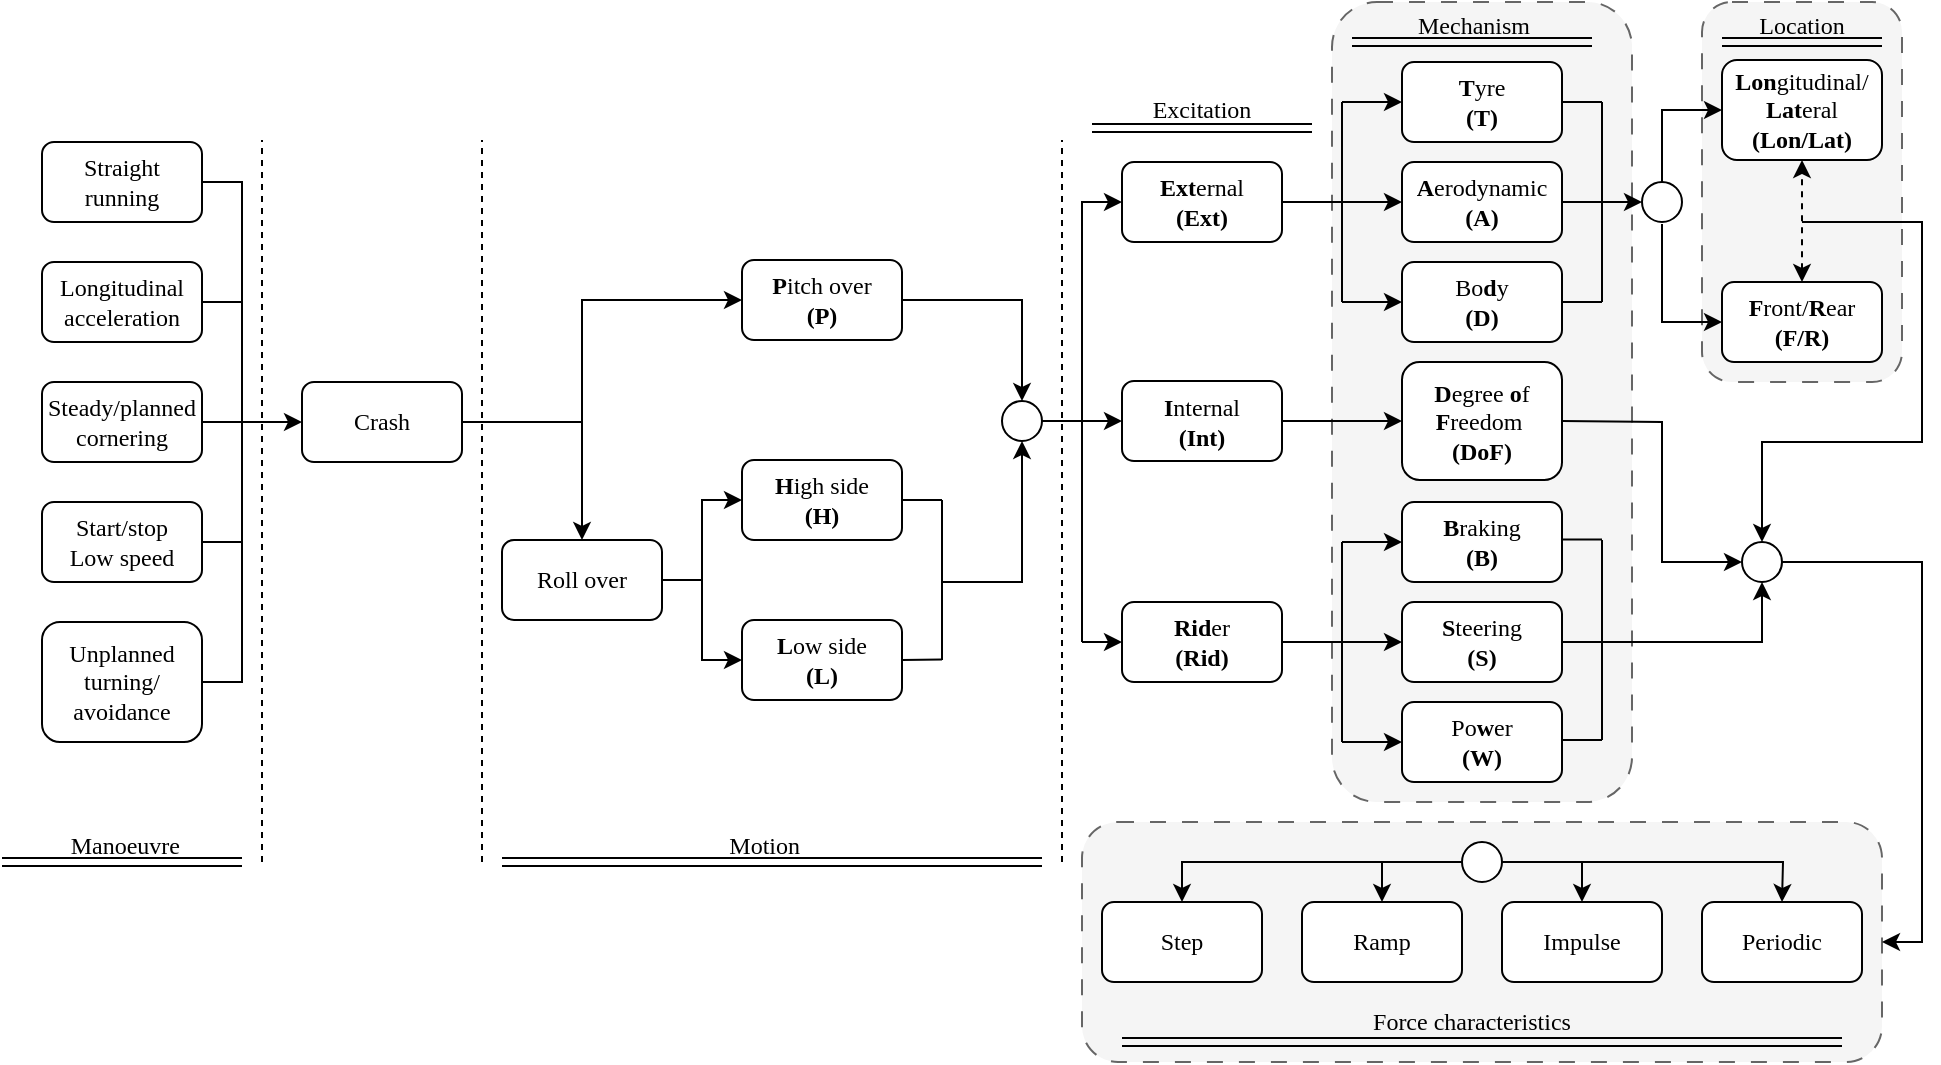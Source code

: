 <mxfile version="26.1.2">
  <diagram name="Page-1" id="JsCwIz8Kpc4aWjF-00SY">
    <mxGraphModel dx="989" dy="513" grid="1" gridSize="10" guides="1" tooltips="1" connect="1" arrows="1" fold="1" page="1" pageScale="1" pageWidth="1100" pageHeight="850" math="0" shadow="0">
      <root>
        <mxCell id="0" />
        <mxCell id="1" parent="0" />
        <mxCell id="2QOALY07qqEds44wvYMm-83" value="" style="rounded=1;whiteSpace=wrap;html=1;fillColor=#f5f5f5;dashed=1;dashPattern=8 8;fontColor=#333333;strokeColor=#666666;" parent="1" vertex="1">
          <mxGeometry x="685" y="130" width="150" height="400" as="geometry" />
        </mxCell>
        <mxCell id="2QOALY07qqEds44wvYMm-85" value="" style="rounded=1;whiteSpace=wrap;html=1;fillColor=#f5f5f5;dashed=1;dashPattern=8 8;fontColor=#333333;strokeColor=#666666;" parent="1" vertex="1">
          <mxGeometry x="870" y="130" width="100" height="190" as="geometry" />
        </mxCell>
        <mxCell id="2QOALY07qqEds44wvYMm-63" value="" style="rounded=1;whiteSpace=wrap;html=1;fillColor=#f5f5f5;dashed=1;dashPattern=8 8;fontColor=#333333;strokeColor=#666666;" parent="1" vertex="1">
          <mxGeometry x="560" y="540" width="400" height="120" as="geometry" />
        </mxCell>
        <mxCell id="2QOALY07qqEds44wvYMm-95" value="&lt;font face=&quot;Times New Roman&quot;&gt;Force characteristics&lt;/font&gt;" style="text;html=1;align=center;verticalAlign=middle;whiteSpace=wrap;rounded=0;" parent="1" vertex="1">
          <mxGeometry x="695" y="630" width="120" height="20" as="geometry" />
        </mxCell>
        <mxCell id="9LaWhNutDbTBSkz7prja-1" value="Crash" style="rounded=1;whiteSpace=wrap;html=1;fontFamily=Times New Roman;" parent="1" vertex="1">
          <mxGeometry x="170" y="320" width="80" height="40" as="geometry" />
        </mxCell>
        <mxCell id="9LaWhNutDbTBSkz7prja-2" value="Roll over" style="rounded=1;whiteSpace=wrap;html=1;fontFamily=Times New Roman;" parent="1" vertex="1">
          <mxGeometry x="270" y="399" width="80" height="40" as="geometry" />
        </mxCell>
        <mxCell id="9LaWhNutDbTBSkz7prja-3" value="&lt;div&gt;&lt;b&gt;P&lt;/b&gt;itch over&lt;/div&gt;&lt;div&gt;&lt;b&gt;(P)&lt;/b&gt;&lt;/div&gt;" style="rounded=1;whiteSpace=wrap;html=1;fontFamily=Times New Roman;" parent="1" vertex="1">
          <mxGeometry x="390" y="259" width="80" height="40" as="geometry" />
        </mxCell>
        <mxCell id="9LaWhNutDbTBSkz7prja-4" value="&lt;div&gt;&lt;b&gt;Ext&lt;/b&gt;ernal&lt;/div&gt;&lt;div&gt;&lt;b&gt;(Ext)&lt;/b&gt;&lt;/div&gt;" style="rounded=1;whiteSpace=wrap;html=1;fontFamily=Times New Roman;" parent="1" vertex="1">
          <mxGeometry x="580" y="210" width="80" height="40" as="geometry" />
        </mxCell>
        <mxCell id="9LaWhNutDbTBSkz7prja-6" value="&lt;div&gt;&lt;b&gt;H&lt;/b&gt;igh side&lt;/div&gt;&lt;b&gt;(H)&lt;/b&gt;" style="rounded=1;whiteSpace=wrap;html=1;fontFamily=Times New Roman;" parent="1" vertex="1">
          <mxGeometry x="390" y="359" width="80" height="40" as="geometry" />
        </mxCell>
        <mxCell id="9LaWhNutDbTBSkz7prja-7" value="&lt;div&gt;&lt;b&gt;L&lt;/b&gt;ow side&lt;/div&gt;&lt;b&gt;(L)&lt;/b&gt;" style="rounded=1;whiteSpace=wrap;html=1;fontFamily=Times New Roman;" parent="1" vertex="1">
          <mxGeometry x="390" y="439" width="80" height="40" as="geometry" />
        </mxCell>
        <mxCell id="9LaWhNutDbTBSkz7prja-9" value="" style="endArrow=classic;html=1;rounded=0;entryX=0;entryY=0.5;entryDx=0;entryDy=0;exitX=1;exitY=0.5;exitDx=0;exitDy=0;fontFamily=Times New Roman;" parent="1" source="9LaWhNutDbTBSkz7prja-1" target="9LaWhNutDbTBSkz7prja-3" edge="1">
          <mxGeometry width="50" height="50" relative="1" as="geometry">
            <mxPoint x="410" y="449" as="sourcePoint" />
            <mxPoint x="460" y="399" as="targetPoint" />
            <Array as="points">
              <mxPoint x="310" y="340" />
              <mxPoint x="310" y="279" />
            </Array>
          </mxGeometry>
        </mxCell>
        <mxCell id="9LaWhNutDbTBSkz7prja-10" value="" style="endArrow=classic;html=1;rounded=0;entryX=0;entryY=0.5;entryDx=0;entryDy=0;fontFamily=Times New Roman;" parent="1" target="9LaWhNutDbTBSkz7prja-6" edge="1">
          <mxGeometry width="50" height="50" relative="1" as="geometry">
            <mxPoint x="350" y="419" as="sourcePoint" />
            <mxPoint x="370" y="379" as="targetPoint" />
            <Array as="points">
              <mxPoint x="370" y="419" />
              <mxPoint x="370" y="379" />
            </Array>
          </mxGeometry>
        </mxCell>
        <mxCell id="9LaWhNutDbTBSkz7prja-11" value="" style="endArrow=classic;html=1;rounded=0;entryX=0;entryY=0.5;entryDx=0;entryDy=0;exitX=1;exitY=0.5;exitDx=0;exitDy=0;fontFamily=Times New Roman;" parent="1" source="9LaWhNutDbTBSkz7prja-2" target="9LaWhNutDbTBSkz7prja-7" edge="1">
          <mxGeometry width="50" height="50" relative="1" as="geometry">
            <mxPoint x="410" y="369" as="sourcePoint" />
            <mxPoint x="460" y="319" as="targetPoint" />
            <Array as="points">
              <mxPoint x="350" y="419" />
              <mxPoint x="370" y="419" />
              <mxPoint x="370" y="459" />
            </Array>
          </mxGeometry>
        </mxCell>
        <mxCell id="9LaWhNutDbTBSkz7prja-12" value="" style="endArrow=classic;html=1;rounded=0;exitX=1;exitY=0.5;exitDx=0;exitDy=0;fontFamily=Times New Roman;" parent="1" source="9LaWhNutDbTBSkz7prja-3" target="9LaWhNutDbTBSkz7prja-13" edge="1">
          <mxGeometry width="50" height="50" relative="1" as="geometry">
            <mxPoint x="520" y="429" as="sourcePoint" />
            <mxPoint x="550" y="379" as="targetPoint" />
            <Array as="points">
              <mxPoint x="530" y="279" />
              <mxPoint x="530" y="319" />
            </Array>
          </mxGeometry>
        </mxCell>
        <mxCell id="9LaWhNutDbTBSkz7prja-13" value="" style="ellipse;whiteSpace=wrap;html=1;aspect=fixed;fontFamily=Times New Roman;" parent="1" vertex="1">
          <mxGeometry x="520" y="329.5" width="20" height="20" as="geometry" />
        </mxCell>
        <mxCell id="9LaWhNutDbTBSkz7prja-14" value="" style="endArrow=none;html=1;rounded=0;fontFamily=Times New Roman;" parent="1" edge="1">
          <mxGeometry width="50" height="50" relative="1" as="geometry">
            <mxPoint x="470" y="379" as="sourcePoint" />
            <mxPoint x="490" y="379" as="targetPoint" />
          </mxGeometry>
        </mxCell>
        <mxCell id="9LaWhNutDbTBSkz7prja-15" value="" style="endArrow=none;html=1;rounded=0;fontFamily=Times New Roman;" parent="1" edge="1">
          <mxGeometry width="50" height="50" relative="1" as="geometry">
            <mxPoint x="470" y="459" as="sourcePoint" />
            <mxPoint x="490" y="458.76" as="targetPoint" />
          </mxGeometry>
        </mxCell>
        <mxCell id="9LaWhNutDbTBSkz7prja-16" value="" style="endArrow=none;html=1;rounded=0;fontFamily=Times New Roman;" parent="1" edge="1">
          <mxGeometry width="50" height="50" relative="1" as="geometry">
            <mxPoint x="490" y="459" as="sourcePoint" />
            <mxPoint x="490" y="379" as="targetPoint" />
          </mxGeometry>
        </mxCell>
        <mxCell id="9LaWhNutDbTBSkz7prja-17" value="" style="endArrow=classic;html=1;rounded=0;entryX=0.5;entryY=1;entryDx=0;entryDy=0;fontFamily=Times New Roman;" parent="1" target="9LaWhNutDbTBSkz7prja-13" edge="1">
          <mxGeometry width="50" height="50" relative="1" as="geometry">
            <mxPoint x="490" y="420" as="sourcePoint" />
            <mxPoint x="530" y="310" as="targetPoint" />
            <Array as="points">
              <mxPoint x="530" y="420" />
            </Array>
          </mxGeometry>
        </mxCell>
        <mxCell id="9LaWhNutDbTBSkz7prja-20" value="" style="endArrow=none;dashed=1;html=1;rounded=0;fontFamily=Times New Roman;" parent="1" edge="1">
          <mxGeometry width="50" height="50" relative="1" as="geometry">
            <mxPoint x="260" y="560" as="sourcePoint" />
            <mxPoint x="260" y="199" as="targetPoint" />
          </mxGeometry>
        </mxCell>
        <mxCell id="9LaWhNutDbTBSkz7prja-21" value="" style="endArrow=none;dashed=1;html=1;rounded=0;fontFamily=Times New Roman;" parent="1" edge="1">
          <mxGeometry width="50" height="50" relative="1" as="geometry">
            <mxPoint x="550" y="560" as="sourcePoint" />
            <mxPoint x="550" y="199" as="targetPoint" />
          </mxGeometry>
        </mxCell>
        <mxCell id="9LaWhNutDbTBSkz7prja-30" value="&lt;div&gt;&lt;b&gt;F&lt;/b&gt;ront/&lt;b&gt;R&lt;/b&gt;ear&lt;/div&gt;&lt;div&gt;&lt;b&gt;(F/R)&lt;/b&gt;&lt;/div&gt;" style="rounded=1;whiteSpace=wrap;html=1;fontFamily=Times New Roman;" parent="1" vertex="1">
          <mxGeometry x="880" y="270" width="80" height="40" as="geometry" />
        </mxCell>
        <mxCell id="9LaWhNutDbTBSkz7prja-31" value="&lt;div&gt;&lt;b&gt;Lon&lt;/b&gt;gitudinal/&lt;/div&gt;&lt;div&gt;&lt;b&gt;Lat&lt;/b&gt;eral&lt;/div&gt;&lt;div&gt;&lt;b&gt;(Lon/Lat)&lt;/b&gt;&lt;/div&gt;" style="rounded=1;whiteSpace=wrap;html=1;fontFamily=Times New Roman;" parent="1" vertex="1">
          <mxGeometry x="880" y="159" width="80" height="50" as="geometry" />
        </mxCell>
        <mxCell id="9LaWhNutDbTBSkz7prja-32" value="" style="ellipse;whiteSpace=wrap;html=1;aspect=fixed;fontFamily=Times New Roman;" parent="1" vertex="1">
          <mxGeometry x="840" y="220" width="20" height="20" as="geometry" />
        </mxCell>
        <mxCell id="9LaWhNutDbTBSkz7prja-45" value="Steady/planned cornering" style="rounded=1;whiteSpace=wrap;html=1;fontFamily=Times New Roman;" parent="1" vertex="1">
          <mxGeometry x="40" y="320" width="80" height="40" as="geometry" />
        </mxCell>
        <mxCell id="9LaWhNutDbTBSkz7prja-46" value="&lt;div&gt;Start/stop&lt;/div&gt;&lt;div&gt;Low speed&lt;/div&gt;" style="rounded=1;whiteSpace=wrap;html=1;fontFamily=Times New Roman;" parent="1" vertex="1">
          <mxGeometry x="40" y="380" width="80" height="40" as="geometry" />
        </mxCell>
        <mxCell id="9LaWhNutDbTBSkz7prja-47" value="Straight running" style="rounded=1;whiteSpace=wrap;html=1;fontFamily=Times New Roman;" parent="1" vertex="1">
          <mxGeometry x="40" y="200" width="80" height="40" as="geometry" />
        </mxCell>
        <mxCell id="9LaWhNutDbTBSkz7prja-48" value="Longitudinal acceleration" style="rounded=1;whiteSpace=wrap;html=1;fontFamily=Times New Roman;" parent="1" vertex="1">
          <mxGeometry x="40" y="260" width="80" height="40" as="geometry" />
        </mxCell>
        <mxCell id="9LaWhNutDbTBSkz7prja-49" value="Unplanned turning/ avoidance" style="rounded=1;whiteSpace=wrap;html=1;fontFamily=Times New Roman;" parent="1" vertex="1">
          <mxGeometry x="40" y="440" width="80" height="60" as="geometry" />
        </mxCell>
        <mxCell id="9LaWhNutDbTBSkz7prja-51" value="" style="endArrow=none;html=1;rounded=0;entryX=1;entryY=0.5;entryDx=0;entryDy=0;fontFamily=Times New Roman;exitX=1;exitY=0.5;exitDx=0;exitDy=0;" parent="1" source="9LaWhNutDbTBSkz7prja-49" target="9LaWhNutDbTBSkz7prja-47" edge="1">
          <mxGeometry width="50" height="50" relative="1" as="geometry">
            <mxPoint x="130" y="490" as="sourcePoint" />
            <mxPoint x="170" y="450" as="targetPoint" />
            <Array as="points">
              <mxPoint x="140" y="470" />
              <mxPoint x="140" y="330" />
              <mxPoint x="140" y="220" />
            </Array>
          </mxGeometry>
        </mxCell>
        <mxCell id="9LaWhNutDbTBSkz7prja-52" value="" style="endArrow=none;html=1;rounded=0;exitX=1;exitY=0.5;exitDx=0;exitDy=0;fontFamily=Times New Roman;" parent="1" source="9LaWhNutDbTBSkz7prja-48" edge="1">
          <mxGeometry width="50" height="50" relative="1" as="geometry">
            <mxPoint x="240" y="340" as="sourcePoint" />
            <mxPoint x="140" y="280" as="targetPoint" />
          </mxGeometry>
        </mxCell>
        <mxCell id="9LaWhNutDbTBSkz7prja-53" value="" style="endArrow=none;html=1;rounded=0;exitX=1;exitY=0.5;exitDx=0;exitDy=0;fontFamily=Times New Roman;" parent="1" edge="1">
          <mxGeometry width="50" height="50" relative="1" as="geometry">
            <mxPoint x="120" y="339.95" as="sourcePoint" />
            <mxPoint x="140" y="339.95" as="targetPoint" />
          </mxGeometry>
        </mxCell>
        <mxCell id="9LaWhNutDbTBSkz7prja-54" value="" style="endArrow=none;html=1;rounded=0;exitX=1;exitY=0.5;exitDx=0;exitDy=0;fontFamily=Times New Roman;" parent="1" source="9LaWhNutDbTBSkz7prja-46" edge="1">
          <mxGeometry width="50" height="50" relative="1" as="geometry">
            <mxPoint x="120" y="419.83" as="sourcePoint" />
            <mxPoint x="140" y="400" as="targetPoint" />
          </mxGeometry>
        </mxCell>
        <mxCell id="9LaWhNutDbTBSkz7prja-55" value="" style="endArrow=classic;html=1;rounded=0;entryX=0;entryY=0.5;entryDx=0;entryDy=0;fontFamily=Times New Roman;" parent="1" target="9LaWhNutDbTBSkz7prja-1" edge="1">
          <mxGeometry width="50" height="50" relative="1" as="geometry">
            <mxPoint x="140" y="340" as="sourcePoint" />
            <mxPoint x="320" y="399" as="targetPoint" />
          </mxGeometry>
        </mxCell>
        <mxCell id="9LaWhNutDbTBSkz7prja-56" value="" style="endArrow=none;dashed=1;html=1;rounded=0;fontFamily=Times New Roman;" parent="1" edge="1">
          <mxGeometry width="50" height="50" relative="1" as="geometry">
            <mxPoint x="150" y="560" as="sourcePoint" />
            <mxPoint x="150" y="199" as="targetPoint" />
          </mxGeometry>
        </mxCell>
        <mxCell id="9LaWhNutDbTBSkz7prja-58" value="" style="endArrow=classic;startArrow=classic;html=1;rounded=0;entryX=0.5;entryY=1;entryDx=0;entryDy=0;exitX=0.5;exitY=0;exitDx=0;exitDy=0;dashed=1;" parent="1" source="9LaWhNutDbTBSkz7prja-30" target="9LaWhNutDbTBSkz7prja-31" edge="1">
          <mxGeometry width="50" height="50" relative="1" as="geometry">
            <mxPoint x="890" y="359" as="sourcePoint" />
            <mxPoint x="940" y="309" as="targetPoint" />
            <Array as="points">
              <mxPoint x="920" y="240" />
            </Array>
          </mxGeometry>
        </mxCell>
        <mxCell id="9LaWhNutDbTBSkz7prja-59" value="" style="shape=link;html=1;rounded=0;" parent="1" edge="1">
          <mxGeometry relative="1" as="geometry">
            <mxPoint x="270" y="560" as="sourcePoint" />
            <mxPoint x="540" y="560" as="targetPoint" />
          </mxGeometry>
        </mxCell>
        <mxCell id="9LaWhNutDbTBSkz7prja-60" value="&lt;div align=&quot;right&quot;&gt;&lt;font face=&quot;Times New Roman&quot;&gt;Motion&lt;/font&gt;&lt;/div&gt;" style="resizable=0;html=1;whiteSpace=wrap;align=right;verticalAlign=bottom;" parent="9LaWhNutDbTBSkz7prja-59" connectable="0" vertex="1">
          <mxGeometry x="1" relative="1" as="geometry">
            <mxPoint x="-120" as="offset" />
          </mxGeometry>
        </mxCell>
        <mxCell id="9LaWhNutDbTBSkz7prja-63" value="" style="shape=link;html=1;rounded=0;" parent="1" edge="1">
          <mxGeometry relative="1" as="geometry">
            <mxPoint x="565" y="193" as="sourcePoint" />
            <mxPoint x="675" y="193" as="targetPoint" />
          </mxGeometry>
        </mxCell>
        <mxCell id="9LaWhNutDbTBSkz7prja-67" value="" style="shape=link;html=1;rounded=0;" parent="1" edge="1">
          <mxGeometry relative="1" as="geometry">
            <mxPoint x="20" y="560" as="sourcePoint" />
            <mxPoint x="140" y="560" as="targetPoint" />
          </mxGeometry>
        </mxCell>
        <mxCell id="9LaWhNutDbTBSkz7prja-68" value="&lt;div align=&quot;right&quot;&gt;&lt;font face=&quot;Times New Roman&quot;&gt;Manoeuvre&lt;/font&gt;&lt;/div&gt;" style="resizable=0;html=1;whiteSpace=wrap;align=right;verticalAlign=bottom;" parent="9LaWhNutDbTBSkz7prja-67" connectable="0" vertex="1">
          <mxGeometry x="1" relative="1" as="geometry">
            <mxPoint x="-30" as="offset" />
          </mxGeometry>
        </mxCell>
        <mxCell id="_q0zrPWm__fStjEEnHe--25" value="" style="endArrow=classic;html=1;rounded=0;entryX=0;entryY=0.5;entryDx=0;entryDy=0;" parent="1" edge="1">
          <mxGeometry width="50" height="50" relative="1" as="geometry">
            <mxPoint x="820" y="230" as="sourcePoint" />
            <mxPoint x="840" y="230" as="targetPoint" />
          </mxGeometry>
        </mxCell>
        <mxCell id="_q0zrPWm__fStjEEnHe--27" value="" style="endArrow=classic;html=1;rounded=0;exitX=0.5;exitY=0;exitDx=0;exitDy=0;entryX=0;entryY=0.5;entryDx=0;entryDy=0;" parent="1" source="9LaWhNutDbTBSkz7prja-32" target="9LaWhNutDbTBSkz7prja-31" edge="1">
          <mxGeometry width="50" height="50" relative="1" as="geometry">
            <mxPoint x="850" y="219" as="sourcePoint" />
            <mxPoint x="870" y="199" as="targetPoint" />
            <Array as="points">
              <mxPoint x="850" y="184" />
              <mxPoint x="860" y="184" />
            </Array>
          </mxGeometry>
        </mxCell>
        <mxCell id="_q0zrPWm__fStjEEnHe--28" value="" style="endArrow=classic;html=1;rounded=0;entryX=0;entryY=0.5;entryDx=0;entryDy=0;exitX=0.5;exitY=1;exitDx=0;exitDy=0;" parent="1" edge="1" target="9LaWhNutDbTBSkz7prja-30">
          <mxGeometry width="50" height="50" relative="1" as="geometry">
            <mxPoint x="850" y="241" as="sourcePoint" />
            <mxPoint x="870" y="290" as="targetPoint" />
            <Array as="points">
              <mxPoint x="850" y="290" />
            </Array>
          </mxGeometry>
        </mxCell>
        <mxCell id="2QOALY07qqEds44wvYMm-1" value="&lt;b&gt;T&lt;/b&gt;yre&lt;div&gt;&lt;b&gt;(T)&lt;/b&gt;&lt;/div&gt;" style="rounded=1;whiteSpace=wrap;html=1;fontFamily=Times New Roman;" parent="1" vertex="1">
          <mxGeometry x="720" y="160" width="80" height="40" as="geometry" />
        </mxCell>
        <mxCell id="2QOALY07qqEds44wvYMm-2" value="&lt;b&gt;A&lt;/b&gt;erodynamic&lt;div&gt;&lt;b&gt;(A)&lt;/b&gt;&lt;/div&gt;" style="rounded=1;whiteSpace=wrap;html=1;fontFamily=Times New Roman;" parent="1" vertex="1">
          <mxGeometry x="720" y="210" width="80" height="40" as="geometry" />
        </mxCell>
        <mxCell id="2QOALY07qqEds44wvYMm-3" value="Bo&lt;b&gt;d&lt;/b&gt;y&lt;div&gt;&lt;b&gt;(D)&lt;/b&gt;&lt;/div&gt;" style="rounded=1;whiteSpace=wrap;html=1;fontFamily=Times New Roman;" parent="1" vertex="1">
          <mxGeometry x="720" y="260" width="80" height="40" as="geometry" />
        </mxCell>
        <mxCell id="2QOALY07qqEds44wvYMm-8" value="" style="endArrow=none;html=1;rounded=0;" parent="1" edge="1">
          <mxGeometry width="50" height="50" relative="1" as="geometry">
            <mxPoint x="690" y="280" as="sourcePoint" />
            <mxPoint x="690" y="180" as="targetPoint" />
          </mxGeometry>
        </mxCell>
        <mxCell id="2QOALY07qqEds44wvYMm-9" value="" style="endArrow=classic;html=1;rounded=0;entryX=0;entryY=0.5;entryDx=0;entryDy=0;" parent="1" target="2QOALY07qqEds44wvYMm-1" edge="1">
          <mxGeometry width="50" height="50" relative="1" as="geometry">
            <mxPoint x="690" y="180" as="sourcePoint" />
            <mxPoint x="850" y="190" as="targetPoint" />
          </mxGeometry>
        </mxCell>
        <mxCell id="2QOALY07qqEds44wvYMm-10" value="" style="endArrow=classic;html=1;rounded=0;entryX=0;entryY=0.5;entryDx=0;entryDy=0;" parent="1" target="2QOALY07qqEds44wvYMm-3" edge="1">
          <mxGeometry width="50" height="50" relative="1" as="geometry">
            <mxPoint x="690" y="280" as="sourcePoint" />
            <mxPoint x="850" y="190" as="targetPoint" />
          </mxGeometry>
        </mxCell>
        <mxCell id="2QOALY07qqEds44wvYMm-11" value="" style="endArrow=classic;html=1;rounded=0;entryX=0;entryY=0.5;entryDx=0;entryDy=0;" parent="1" target="2QOALY07qqEds44wvYMm-2" edge="1">
          <mxGeometry width="50" height="50" relative="1" as="geometry">
            <mxPoint x="690" y="230" as="sourcePoint" />
            <mxPoint x="850" y="190" as="targetPoint" />
          </mxGeometry>
        </mxCell>
        <mxCell id="2QOALY07qqEds44wvYMm-12" value="" style="endArrow=none;html=1;rounded=0;exitX=1;exitY=0.5;exitDx=0;exitDy=0;" parent="1" source="9LaWhNutDbTBSkz7prja-4" edge="1">
          <mxGeometry width="50" height="50" relative="1" as="geometry">
            <mxPoint x="800" y="239" as="sourcePoint" />
            <mxPoint x="690" y="230" as="targetPoint" />
          </mxGeometry>
        </mxCell>
        <mxCell id="2QOALY07qqEds44wvYMm-13" value="&lt;b&gt;B&lt;/b&gt;raking&lt;div&gt;&lt;b&gt;(B)&lt;/b&gt;&lt;/div&gt;" style="rounded=1;whiteSpace=wrap;html=1;fontFamily=Times New Roman;" parent="1" vertex="1">
          <mxGeometry x="720" y="380" width="80" height="40" as="geometry" />
        </mxCell>
        <mxCell id="2QOALY07qqEds44wvYMm-67" value="" style="edgeStyle=orthogonalEdgeStyle;rounded=0;orthogonalLoop=1;jettySize=auto;html=1;" parent="1" source="2QOALY07qqEds44wvYMm-14" target="2QOALY07qqEds44wvYMm-66" edge="1">
          <mxGeometry relative="1" as="geometry" />
        </mxCell>
        <mxCell id="2QOALY07qqEds44wvYMm-14" value="&lt;b&gt;S&lt;/b&gt;teering&lt;div&gt;&lt;b&gt;(S)&lt;/b&gt;&lt;/div&gt;" style="rounded=1;whiteSpace=wrap;html=1;fontFamily=Times New Roman;" parent="1" vertex="1">
          <mxGeometry x="720" y="430" width="80" height="40" as="geometry" />
        </mxCell>
        <mxCell id="2QOALY07qqEds44wvYMm-15" value="Po&lt;b&gt;w&lt;/b&gt;er&lt;div&gt;&lt;b&gt;(W)&lt;/b&gt;&lt;/div&gt;" style="rounded=1;whiteSpace=wrap;html=1;fontFamily=Times New Roman;" parent="1" vertex="1">
          <mxGeometry x="720" y="480" width="80" height="40" as="geometry" />
        </mxCell>
        <mxCell id="2QOALY07qqEds44wvYMm-17" value="" style="endArrow=classic;html=1;rounded=0;entryX=0;entryY=0.5;entryDx=0;entryDy=0;" parent="1" target="2QOALY07qqEds44wvYMm-13" edge="1">
          <mxGeometry width="50" height="50" relative="1" as="geometry">
            <mxPoint x="690" y="400" as="sourcePoint" />
            <mxPoint x="850" y="409" as="targetPoint" />
          </mxGeometry>
        </mxCell>
        <mxCell id="2QOALY07qqEds44wvYMm-24" value="" style="endArrow=none;html=1;rounded=0;" parent="1" edge="1">
          <mxGeometry width="50" height="50" relative="1" as="geometry">
            <mxPoint x="820" y="280" as="sourcePoint" />
            <mxPoint x="820" y="180" as="targetPoint" />
          </mxGeometry>
        </mxCell>
        <mxCell id="2QOALY07qqEds44wvYMm-26" value="" style="endArrow=none;html=1;rounded=0;exitX=1;exitY=0.5;exitDx=0;exitDy=0;" parent="1" source="2QOALY07qqEds44wvYMm-1" edge="1">
          <mxGeometry width="50" height="50" relative="1" as="geometry">
            <mxPoint x="890" y="230" as="sourcePoint" />
            <mxPoint x="820" y="180" as="targetPoint" />
          </mxGeometry>
        </mxCell>
        <mxCell id="2QOALY07qqEds44wvYMm-27" value="" style="endArrow=none;html=1;rounded=0;exitX=1;exitY=0.5;exitDx=0;exitDy=0;" parent="1" source="2QOALY07qqEds44wvYMm-3" edge="1">
          <mxGeometry width="50" height="50" relative="1" as="geometry">
            <mxPoint x="890" y="230" as="sourcePoint" />
            <mxPoint x="820" y="280" as="targetPoint" />
          </mxGeometry>
        </mxCell>
        <mxCell id="2QOALY07qqEds44wvYMm-28" value="" style="endArrow=none;html=1;rounded=0;exitX=1;exitY=0.5;exitDx=0;exitDy=0;" parent="1" edge="1">
          <mxGeometry width="50" height="50" relative="1" as="geometry">
            <mxPoint x="800" y="230" as="sourcePoint" />
            <mxPoint x="820" y="230" as="targetPoint" />
          </mxGeometry>
        </mxCell>
        <mxCell id="2QOALY07qqEds44wvYMm-31" value="" style="endArrow=none;html=1;rounded=0;exitX=1;exitY=0.5;exitDx=0;exitDy=0;" parent="1" edge="1">
          <mxGeometry width="50" height="50" relative="1" as="geometry">
            <mxPoint x="800" y="398.76" as="sourcePoint" />
            <mxPoint x="820" y="398.76" as="targetPoint" />
          </mxGeometry>
        </mxCell>
        <mxCell id="2QOALY07qqEds44wvYMm-32" value="" style="endArrow=none;html=1;rounded=0;exitX=1;exitY=0.5;exitDx=0;exitDy=0;" parent="1" edge="1">
          <mxGeometry width="50" height="50" relative="1" as="geometry">
            <mxPoint x="800" y="498.97" as="sourcePoint" />
            <mxPoint x="820" y="498.97" as="targetPoint" />
          </mxGeometry>
        </mxCell>
        <mxCell id="2QOALY07qqEds44wvYMm-45" value="Step" style="rounded=1;whiteSpace=wrap;html=1;fontFamily=Times New Roman;" parent="1" vertex="1">
          <mxGeometry x="570" y="580" width="80" height="40" as="geometry" />
        </mxCell>
        <mxCell id="2QOALY07qqEds44wvYMm-46" value="Ramp" style="rounded=1;whiteSpace=wrap;html=1;fontFamily=Times New Roman;" parent="1" vertex="1">
          <mxGeometry x="670" y="580" width="80" height="40" as="geometry" />
        </mxCell>
        <mxCell id="2QOALY07qqEds44wvYMm-47" value="Impulse" style="rounded=1;whiteSpace=wrap;html=1;fontFamily=Times New Roman;" parent="1" vertex="1">
          <mxGeometry x="770" y="580" width="80" height="40" as="geometry" />
        </mxCell>
        <mxCell id="2QOALY07qqEds44wvYMm-48" value="Periodic" style="rounded=1;whiteSpace=wrap;html=1;fontFamily=Times New Roman;" parent="1" vertex="1">
          <mxGeometry x="870" y="580" width="80" height="40" as="geometry" />
        </mxCell>
        <mxCell id="2QOALY07qqEds44wvYMm-52" value="" style="edgeStyle=orthogonalEdgeStyle;rounded=0;orthogonalLoop=1;jettySize=auto;html=1;exitX=1;exitY=0.5;exitDx=0;exitDy=0;" parent="1" source="2QOALY07qqEds44wvYMm-50" edge="1">
          <mxGeometry relative="1" as="geometry">
            <mxPoint x="910" y="580" as="targetPoint" />
          </mxGeometry>
        </mxCell>
        <mxCell id="2QOALY07qqEds44wvYMm-50" value="" style="ellipse;whiteSpace=wrap;html=1;aspect=fixed;fontFamily=Times New Roman;" parent="1" vertex="1">
          <mxGeometry x="750" y="550" width="20" height="20" as="geometry" />
        </mxCell>
        <mxCell id="2QOALY07qqEds44wvYMm-53" value="" style="endArrow=classic;html=1;rounded=0;exitX=0;exitY=0.5;exitDx=0;exitDy=0;" parent="1" source="2QOALY07qqEds44wvYMm-50" edge="1">
          <mxGeometry width="50" height="50" relative="1" as="geometry">
            <mxPoint x="779.98" y="511" as="sourcePoint" />
            <mxPoint x="610" y="580" as="targetPoint" />
            <Array as="points">
              <mxPoint x="610" y="560" />
            </Array>
          </mxGeometry>
        </mxCell>
        <mxCell id="2QOALY07qqEds44wvYMm-55" value="" style="endArrow=classic;html=1;rounded=0;" parent="1" edge="1">
          <mxGeometry width="50" height="50" relative="1" as="geometry">
            <mxPoint x="710" y="560" as="sourcePoint" />
            <mxPoint x="710" y="580" as="targetPoint" />
          </mxGeometry>
        </mxCell>
        <mxCell id="2QOALY07qqEds44wvYMm-56" value="" style="endArrow=classic;html=1;rounded=0;" parent="1" edge="1">
          <mxGeometry width="50" height="50" relative="1" as="geometry">
            <mxPoint x="810" y="560" as="sourcePoint" />
            <mxPoint x="810" y="580" as="targetPoint" />
          </mxGeometry>
        </mxCell>
        <mxCell id="2QOALY07qqEds44wvYMm-61" value="" style="endArrow=classic;html=1;rounded=0;entryX=0;entryY=0.5;entryDx=0;entryDy=0;" parent="1" target="2QOALY07qqEds44wvYMm-15" edge="1">
          <mxGeometry width="50" height="50" relative="1" as="geometry">
            <mxPoint x="690" y="500" as="sourcePoint" />
            <mxPoint x="880" y="480" as="targetPoint" />
          </mxGeometry>
        </mxCell>
        <mxCell id="2QOALY07qqEds44wvYMm-62" value="" style="endArrow=none;html=1;rounded=0;" parent="1" edge="1">
          <mxGeometry width="50" height="50" relative="1" as="geometry">
            <mxPoint x="820" y="499" as="sourcePoint" />
            <mxPoint x="820" y="399" as="targetPoint" />
          </mxGeometry>
        </mxCell>
        <mxCell id="2QOALY07qqEds44wvYMm-72" value="" style="edgeStyle=orthogonalEdgeStyle;rounded=0;orthogonalLoop=1;jettySize=auto;html=1;entryX=1;entryY=0.5;entryDx=0;entryDy=0;exitX=1;exitY=0.5;exitDx=0;exitDy=0;" parent="1" source="2QOALY07qqEds44wvYMm-66" target="2QOALY07qqEds44wvYMm-63" edge="1">
          <mxGeometry relative="1" as="geometry">
            <Array as="points">
              <mxPoint x="980" y="410" />
              <mxPoint x="980" y="600" />
            </Array>
          </mxGeometry>
        </mxCell>
        <mxCell id="2QOALY07qqEds44wvYMm-66" value="" style="ellipse;whiteSpace=wrap;html=1;aspect=fixed;fontFamily=Times New Roman;" parent="1" vertex="1">
          <mxGeometry x="890" y="400" width="20" height="20" as="geometry" />
        </mxCell>
        <mxCell id="2QOALY07qqEds44wvYMm-74" value="" style="endArrow=none;html=1;rounded=0;" parent="1" edge="1">
          <mxGeometry width="50" height="50" relative="1" as="geometry">
            <mxPoint x="560" y="450" as="sourcePoint" />
            <mxPoint x="560" y="290" as="targetPoint" />
          </mxGeometry>
        </mxCell>
        <mxCell id="2QOALY07qqEds44wvYMm-75" value="" style="endArrow=classic;html=1;rounded=0;" parent="1" target="9LaWhNutDbTBSkz7prja-2" edge="1">
          <mxGeometry width="50" height="50" relative="1" as="geometry">
            <mxPoint x="310" y="340" as="sourcePoint" />
            <mxPoint x="440" y="330" as="targetPoint" />
          </mxGeometry>
        </mxCell>
        <mxCell id="2QOALY07qqEds44wvYMm-78" value="" style="endArrow=classic;html=1;rounded=0;entryX=0;entryY=0.5;entryDx=0;entryDy=0;" parent="1" target="9LaWhNutDbTBSkz7prja-4" edge="1">
          <mxGeometry width="50" height="50" relative="1" as="geometry">
            <mxPoint x="560" y="290" as="sourcePoint" />
            <mxPoint x="520" y="290" as="targetPoint" />
            <Array as="points">
              <mxPoint x="560" y="230" />
            </Array>
          </mxGeometry>
        </mxCell>
        <mxCell id="2QOALY07qqEds44wvYMm-79" value="" style="endArrow=classic;html=1;rounded=0;entryX=0;entryY=0.5;entryDx=0;entryDy=0;" parent="1" target="9LaWhNutDbTBSkz7prja-5" edge="1">
          <mxGeometry width="50" height="50" relative="1" as="geometry">
            <mxPoint x="560" y="450" as="sourcePoint" />
            <mxPoint x="590" y="300" as="targetPoint" />
          </mxGeometry>
        </mxCell>
        <mxCell id="9LaWhNutDbTBSkz7prja-5" value="&lt;div&gt;&lt;b&gt;Rid&lt;/b&gt;er&lt;/div&gt;&lt;div&gt;&lt;b&gt;(Rid)&lt;/b&gt;&lt;/div&gt;" style="rounded=1;whiteSpace=wrap;html=1;fontFamily=Times New Roman;" parent="1" vertex="1">
          <mxGeometry x="580" y="430" width="80" height="40" as="geometry" />
        </mxCell>
        <mxCell id="2QOALY07qqEds44wvYMm-81" value="" style="endArrow=none;html=1;rounded=0;" parent="1" edge="1">
          <mxGeometry width="50" height="50" relative="1" as="geometry">
            <mxPoint x="690" y="500" as="sourcePoint" />
            <mxPoint x="690" y="400" as="targetPoint" />
          </mxGeometry>
        </mxCell>
        <mxCell id="2QOALY07qqEds44wvYMm-82" value="" style="endArrow=classic;html=1;rounded=0;entryX=0;entryY=0.5;entryDx=0;entryDy=0;exitX=1;exitY=0.5;exitDx=0;exitDy=0;" parent="1" source="9LaWhNutDbTBSkz7prja-5" target="2QOALY07qqEds44wvYMm-14" edge="1">
          <mxGeometry width="50" height="50" relative="1" as="geometry">
            <mxPoint x="690" y="480" as="sourcePoint" />
            <mxPoint x="740" y="430" as="targetPoint" />
          </mxGeometry>
        </mxCell>
        <mxCell id="2QOALY07qqEds44wvYMm-87" value="" style="shape=link;html=1;rounded=0;" parent="1" edge="1">
          <mxGeometry relative="1" as="geometry">
            <mxPoint x="695" y="150" as="sourcePoint" />
            <mxPoint x="815" y="150" as="targetPoint" />
          </mxGeometry>
        </mxCell>
        <mxCell id="2QOALY07qqEds44wvYMm-88" value="&lt;div align=&quot;right&quot;&gt;&lt;font face=&quot;Times New Roman&quot;&gt;Mechanism&lt;/font&gt;&lt;/div&gt;" style="resizable=0;html=1;whiteSpace=wrap;align=right;verticalAlign=bottom;" parent="2QOALY07qqEds44wvYMm-87" connectable="0" vertex="1">
          <mxGeometry x="1" relative="1" as="geometry">
            <mxPoint x="-30" as="offset" />
          </mxGeometry>
        </mxCell>
        <mxCell id="2QOALY07qqEds44wvYMm-89" value="" style="shape=link;html=1;rounded=0;" parent="1" edge="1">
          <mxGeometry relative="1" as="geometry">
            <mxPoint x="880" y="150" as="sourcePoint" />
            <mxPoint x="960" y="150" as="targetPoint" />
          </mxGeometry>
        </mxCell>
        <mxCell id="2QOALY07qqEds44wvYMm-90" value="&lt;div&gt;&lt;font face=&quot;Times New Roman&quot;&gt;Location&lt;/font&gt;&lt;/div&gt;" style="resizable=0;html=1;whiteSpace=wrap;align=center;verticalAlign=bottom;" parent="2QOALY07qqEds44wvYMm-89" connectable="0" vertex="1">
          <mxGeometry x="1" relative="1" as="geometry">
            <mxPoint x="-40" as="offset" />
          </mxGeometry>
        </mxCell>
        <mxCell id="2QOALY07qqEds44wvYMm-91" value="" style="shape=link;html=1;rounded=0;exitX=0.05;exitY=0.917;exitDx=0;exitDy=0;exitPerimeter=0;entryX=0.95;entryY=0.917;entryDx=0;entryDy=0;entryPerimeter=0;" parent="1" source="2QOALY07qqEds44wvYMm-63" target="2QOALY07qqEds44wvYMm-63" edge="1">
          <mxGeometry relative="1" as="geometry">
            <mxPoint x="700" y="650" as="sourcePoint" />
            <mxPoint x="810" y="650" as="targetPoint" />
          </mxGeometry>
        </mxCell>
        <mxCell id="2QOALY07qqEds44wvYMm-93" value="" style="resizable=0;html=1;whiteSpace=wrap;align=right;verticalAlign=bottom;" parent="1" connectable="0" vertex="1">
          <mxGeometry x="790" y="650" as="geometry" />
        </mxCell>
        <mxCell id="Ak3B83W8qD7L2tXzGAow-10" value="" style="edgeStyle=orthogonalEdgeStyle;rounded=0;orthogonalLoop=1;jettySize=auto;html=1;" edge="1" parent="1" source="Ak3B83W8qD7L2tXzGAow-2" target="Ak3B83W8qD7L2tXzGAow-9">
          <mxGeometry relative="1" as="geometry" />
        </mxCell>
        <mxCell id="Ak3B83W8qD7L2tXzGAow-2" value="&lt;b&gt;I&lt;/b&gt;nternal&lt;div&gt;&lt;b&gt;(Int)&lt;/b&gt;&lt;/div&gt;" style="rounded=1;whiteSpace=wrap;html=1;fontFamily=Times New Roman;" vertex="1" parent="1">
          <mxGeometry x="580" y="319.5" width="80" height="40" as="geometry" />
        </mxCell>
        <mxCell id="Ak3B83W8qD7L2tXzGAow-3" value="&lt;font face=&quot;Times New Roman&quot;&gt;Excitation&lt;/font&gt;" style="text;html=1;align=center;verticalAlign=middle;whiteSpace=wrap;rounded=0;" vertex="1" parent="1">
          <mxGeometry x="570" y="174" width="100" height="20" as="geometry" />
        </mxCell>
        <mxCell id="Ak3B83W8qD7L2tXzGAow-8" value="" style="endArrow=classic;html=1;rounded=0;entryX=0.5;entryY=0;entryDx=0;entryDy=0;" edge="1" parent="1" target="2QOALY07qqEds44wvYMm-66">
          <mxGeometry width="50" height="50" relative="1" as="geometry">
            <mxPoint x="920" y="240" as="sourcePoint" />
            <mxPoint x="780" y="360" as="targetPoint" />
            <Array as="points">
              <mxPoint x="980" y="240" />
              <mxPoint x="980" y="350" />
              <mxPoint x="900" y="350" />
            </Array>
          </mxGeometry>
        </mxCell>
        <mxCell id="Ak3B83W8qD7L2tXzGAow-9" value="&lt;b&gt;D&lt;/b&gt;egree &lt;b&gt;o&lt;/b&gt;f &lt;b&gt;F&lt;/b&gt;reedom&amp;nbsp;&lt;div&gt;&lt;b&gt;(DoF)&lt;/b&gt;&lt;/div&gt;" style="rounded=1;whiteSpace=wrap;html=1;fontFamily=Times New Roman;" vertex="1" parent="1">
          <mxGeometry x="720" y="310" width="80" height="59" as="geometry" />
        </mxCell>
        <mxCell id="Ak3B83W8qD7L2tXzGAow-11" value="" style="endArrow=classic;html=1;rounded=0;entryX=0;entryY=0.5;entryDx=0;entryDy=0;exitX=1;exitY=0.5;exitDx=0;exitDy=0;" edge="1" parent="1" source="9LaWhNutDbTBSkz7prja-13" target="Ak3B83W8qD7L2tXzGAow-2">
          <mxGeometry width="50" height="50" relative="1" as="geometry">
            <mxPoint x="660" y="260" as="sourcePoint" />
            <mxPoint x="710" y="210" as="targetPoint" />
          </mxGeometry>
        </mxCell>
        <mxCell id="Ak3B83W8qD7L2tXzGAow-12" value="" style="endArrow=classic;html=1;rounded=0;entryX=0;entryY=0.5;entryDx=0;entryDy=0;exitX=1;exitY=0.5;exitDx=0;exitDy=0;" edge="1" parent="1" source="Ak3B83W8qD7L2tXzGAow-9" target="2QOALY07qqEds44wvYMm-66">
          <mxGeometry width="50" height="50" relative="1" as="geometry">
            <mxPoint x="750" y="320" as="sourcePoint" />
            <mxPoint x="800" y="270" as="targetPoint" />
            <Array as="points">
              <mxPoint x="850" y="340" />
              <mxPoint x="850" y="410" />
            </Array>
          </mxGeometry>
        </mxCell>
      </root>
    </mxGraphModel>
  </diagram>
</mxfile>
